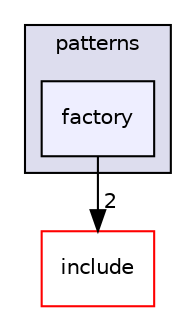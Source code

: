 digraph "src/patterns/factory" {
  compound=true
  node [ fontsize="10", fontname="Helvetica"];
  edge [ labelfontsize="10", labelfontname="Helvetica"];
  subgraph clusterdir_7c1813b2a8f733374e85d25765360dd6 {
    graph [ bgcolor="#ddddee", pencolor="black", label="patterns" fontname="Helvetica", fontsize="10", URL="dir_7c1813b2a8f733374e85d25765360dd6.html"]
  dir_fd0e0c9d4e27b0635a29d1dfdaacfc5b [shape=box, label="factory", style="filled", fillcolor="#eeeeff", pencolor="black", URL="dir_fd0e0c9d4e27b0635a29d1dfdaacfc5b.html"];
  }
  dir_d44c64559bbebec7f509842c48db8b23 [shape=box label="include" fillcolor="white" style="filled" color="red" URL="dir_d44c64559bbebec7f509842c48db8b23.html"];
  dir_fd0e0c9d4e27b0635a29d1dfdaacfc5b->dir_d44c64559bbebec7f509842c48db8b23 [headlabel="2", labeldistance=1.5 headhref="dir_000008_000000.html"];
}
